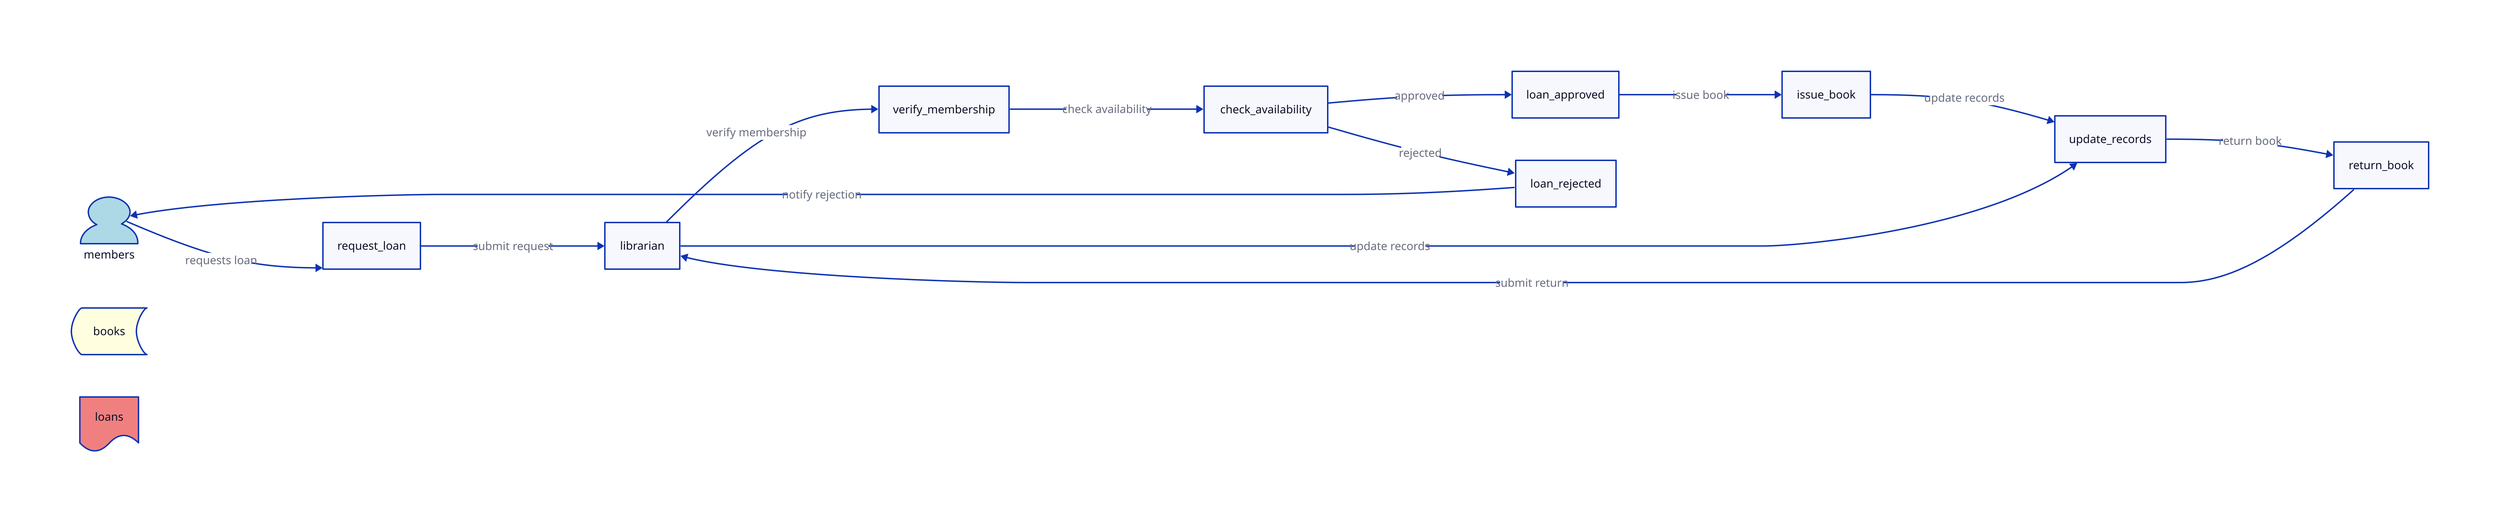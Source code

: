 direction: right

members: {
  shape: person
  style: {
    fill: lightblue
  }
}

books: {
  shape: stored_data
  style: {
    fill: lightyellow
  }
}

loans: {
  shape: document
  style: {
    fill: lightcoral
  }
}

members -> request_loan: requests loan
request_loan -> librarian: submit request
librarian -> verify_membership: verify membership
verify_membership -> check_availability: check availability
check_availability -> loan_approved: approved
loan_approved -> issue_book: issue book
issue_book -> update_records: update records
update_records -> return_book: return book
return_book -> librarian: submit return
librarian -> update_records: update records

check_availability -> loan_rejected: rejected
loan_rejected -> members: notify rejection